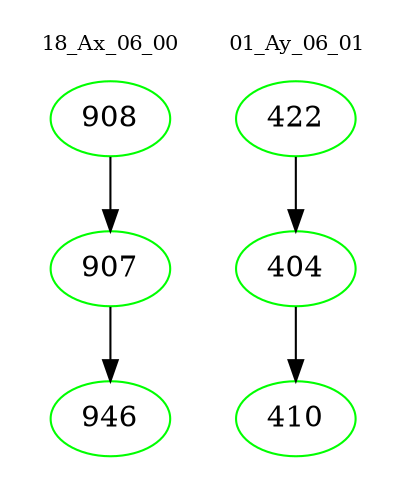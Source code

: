 digraph{
subgraph cluster_0 {
color = white
label = "18_Ax_06_00";
fontsize=10;
T0_908 [label="908", color="green"]
T0_908 -> T0_907 [color="black"]
T0_907 [label="907", color="green"]
T0_907 -> T0_946 [color="black"]
T0_946 [label="946", color="green"]
}
subgraph cluster_1 {
color = white
label = "01_Ay_06_01";
fontsize=10;
T1_422 [label="422", color="green"]
T1_422 -> T1_404 [color="black"]
T1_404 [label="404", color="green"]
T1_404 -> T1_410 [color="black"]
T1_410 [label="410", color="green"]
}
}
